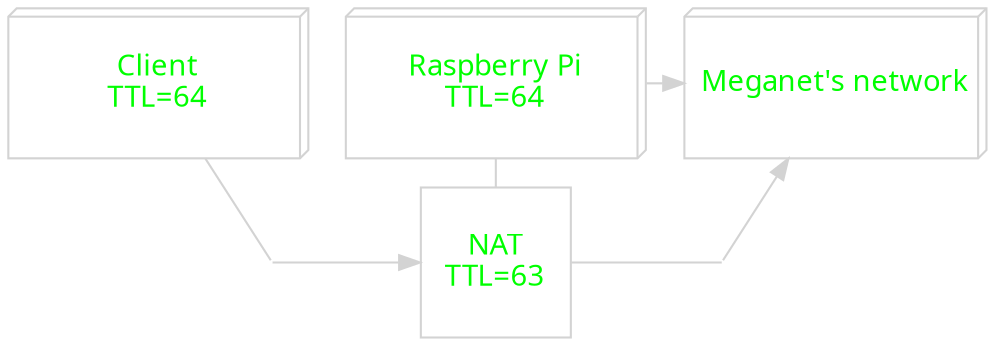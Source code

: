 
digraph n {
	ranksep=0.2;
	graph [bgcolor="#00000000", color="#eeeeee"];
	node[color=lightgrey];
	edge[color=lightgrey];
	{
		node [shape=box3d, width=2, height=1, fontname="Cantarell", fontcolor=green];

		c [label="Client\nTTL=64"];
		p [label="Raspberry Pi\nTTL=64"];
		n [shape=box, width=1, height=1, label="NAT\nTTL=63"];
		m [label="Meganet's network"];
	}

	{
		node [shape=none, width=0, height=0, label=""];
		rank = same;
		c;
		p -> m;
	}
	
	{
		p -> n [dir=none];
	}

	{
		node [shape=none, width=0, height=0, label=""];
		c -> x [dir = none];
	}

	{
		node [shape=none, width=0, height=0, label=""];
		rank = same;
		x -> n;
		n -> y [dir=none];
	}
	
	{
		y -> m;
	}

}
